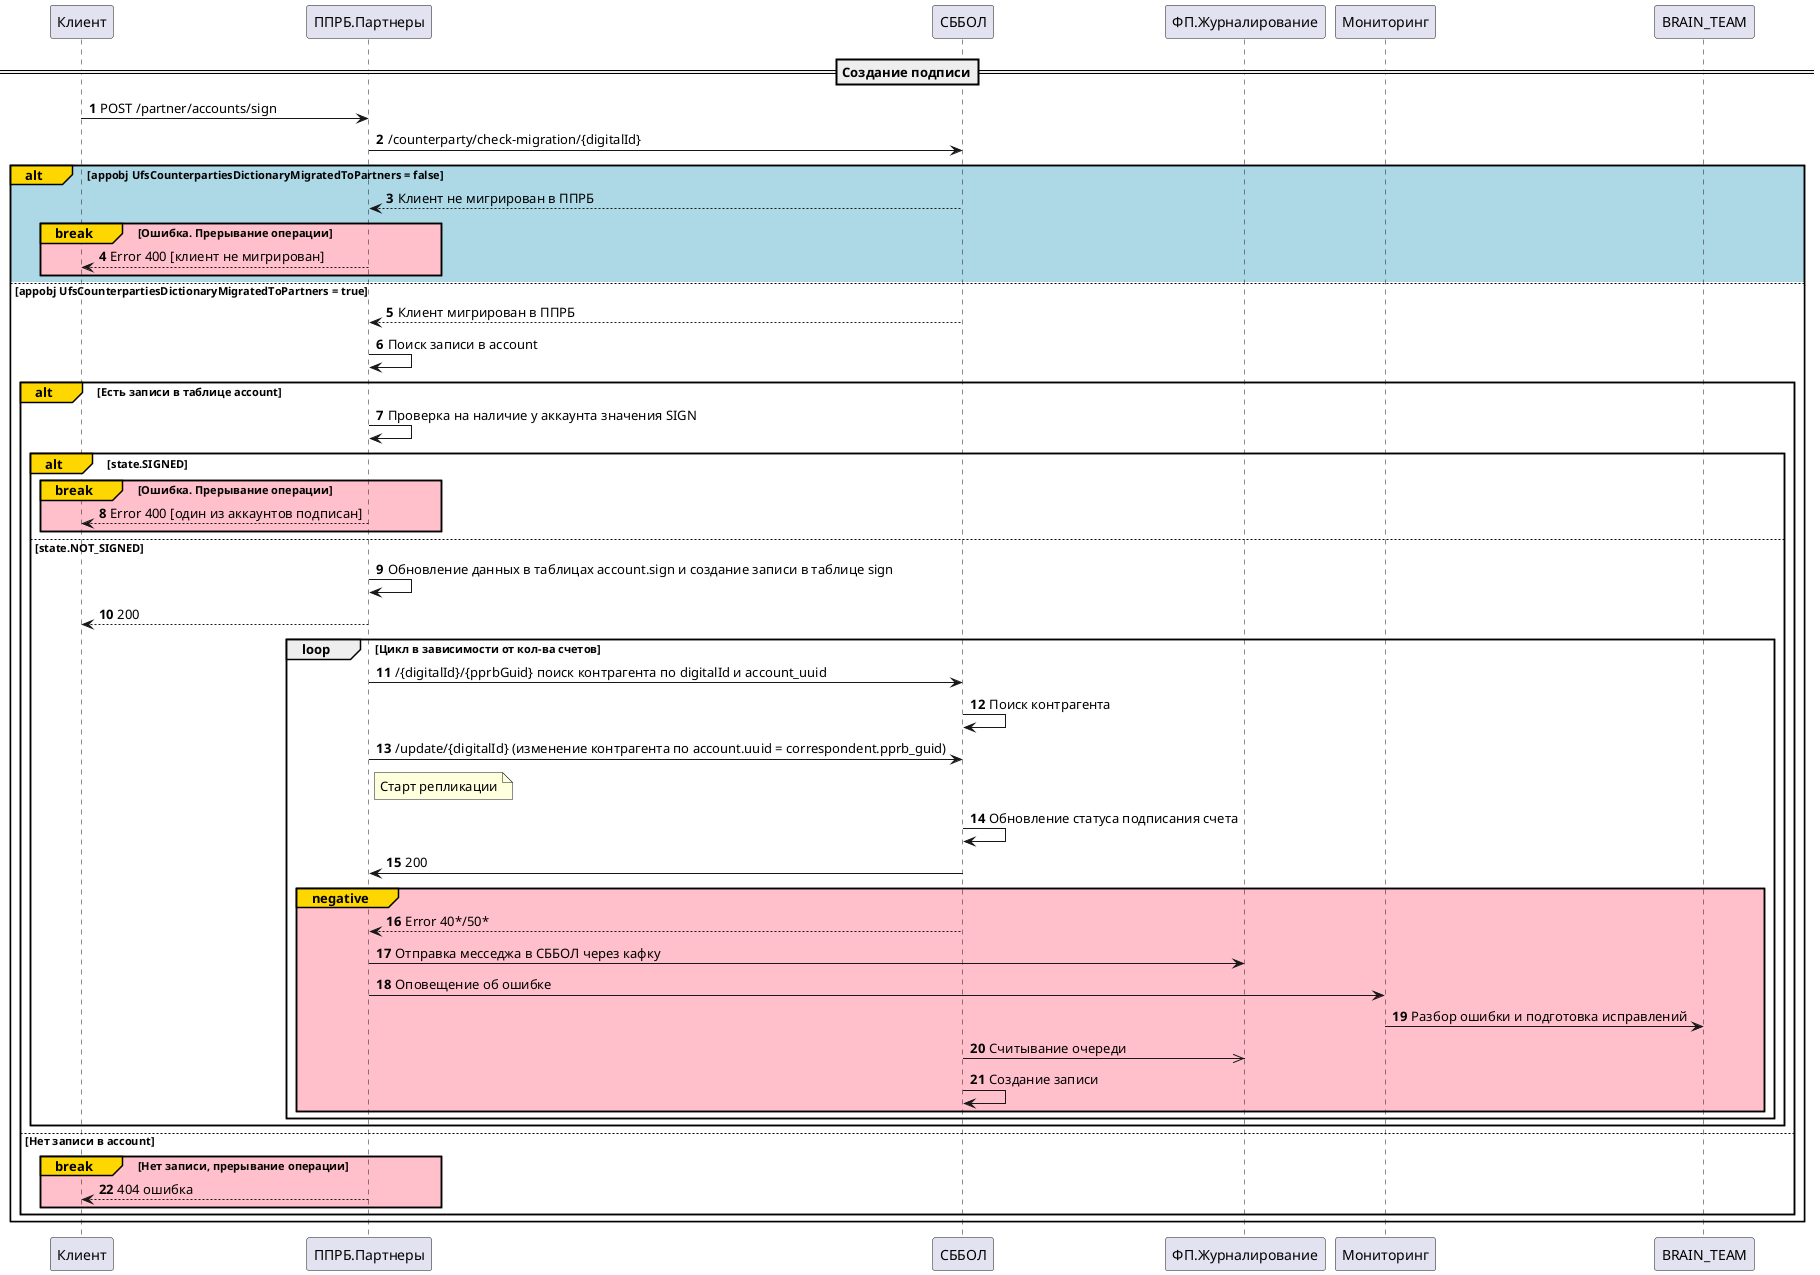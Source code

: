 @startuml
'https://plantuml.com/sequence-diagram
autonumber
==Создание подписи==
Клиент -> ППРБ.Партнеры: POST /partner/accounts/sign
ППРБ.Партнеры -> СББОЛ: /counterparty/check-migration/{digitalId}
alt#Gold #lightblue appobj UfsCounterpartiesDictionaryMigratedToPartners = false
СББОЛ --> ППРБ.Партнеры: Клиент не мигрирован в ППРБ
break#Gold #Pink Ошибка. Прерывание операции
ППРБ.Партнеры --> Клиент: Error 400 [клиент не мигрирован]
end
else #white appobj UfsCounterpartiesDictionaryMigratedToPartners = true
СББОЛ --> ППРБ.Партнеры: Клиент мигрирован в ППРБ
ППРБ.Партнеры -> ППРБ.Партнеры: Поиск записи в account
alt#gold Есть записи в таблице account
ППРБ.Партнеры -> ППРБ.Партнеры: Проверка на наличие у аккаунта значения SIGN
alt#gold state.SIGNED
break#Gold #Pink Ошибка. Прерывание операции
ППРБ.Партнеры --> Клиент: Error 400 [один из аккаунтов подписан]
end
Else state.NOT_SIGNED
ППРБ.Партнеры -> ППРБ.Партнеры: Обновление данных в таблицах account.sign и создание записи в таблице sign
ППРБ.Партнеры --> Клиент: 200
loop Цикл в зависимости от кол-ва счетов
ППРБ.Партнеры -> СББОЛ: /{digitalId}/{pprbGuid} поиск контрагента по digitalId и account_uuid
СББОЛ -> СББОЛ: Поиск контрагента
ППРБ.Партнеры -> СББОЛ: /update/{digitalId} (изменение контрагента по account.uuid = correspondent.pprb_guid)
note right of ППРБ.Партнеры
Старт репликации
end note
СББОЛ -> СББОЛ: Обновление статуса подписания счета
СББОЛ -> ППРБ.Партнеры: 200
group#Gold #pink negative
СББОЛ --> ППРБ.Партнеры: Error 40*/50*
ППРБ.Партнеры -> ФП.Журналирование: Отправка месседжа в СББОЛ через кафку
ППРБ.Партнеры -> Мониторинг: Оповещение об ошибке
Мониторинг -> BRAIN_TEAM: Разбор ошибки и подготовка исправлений
СББОЛ ->> ФП.Журналирование: Считывание очереди
СББОЛ -> СББОЛ: Создание записи
end
end
end
else Нет записи в account
break#Gold #pink Нет записи, прерывание операции
ППРБ.Партнеры --> Клиент: 404 ошибка
end
end
end
@enduml
